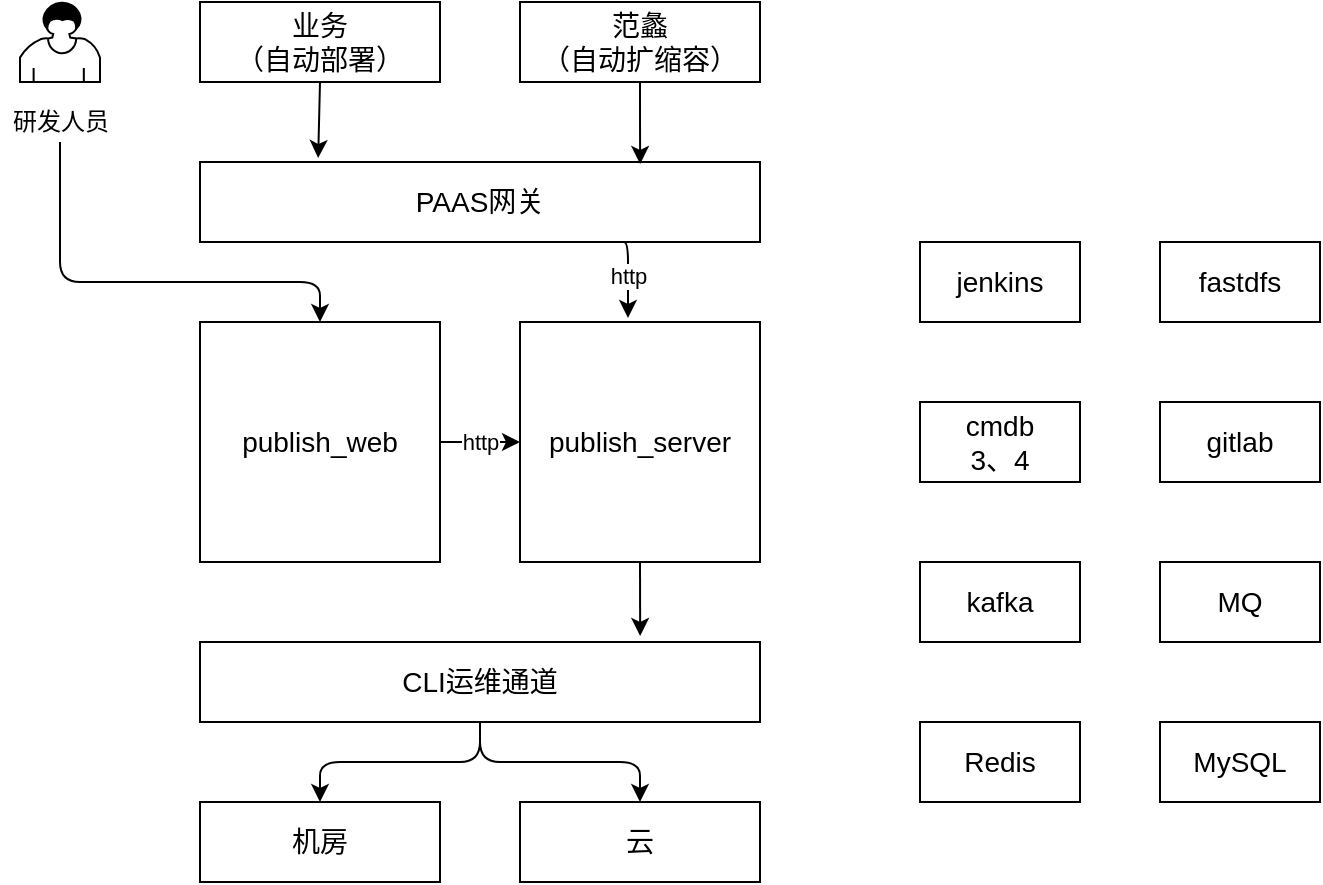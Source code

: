 <mxfile version="13.10.1" type="github">
  <diagram id="C5RBs43oDa-KdzZeNtuy" name="Page-1">
    <mxGraphModel dx="946" dy="759" grid="1" gridSize="10" guides="1" tooltips="1" connect="1" arrows="1" fold="1" page="1" pageScale="1" pageWidth="827" pageHeight="1169" math="0" shadow="0">
      <root>
        <mxCell id="WIyWlLk6GJQsqaUBKTNV-0" />
        <mxCell id="WIyWlLk6GJQsqaUBKTNV-1" parent="WIyWlLk6GJQsqaUBKTNV-0" />
        <mxCell id="NgFh_XxpmHCgzANnnH8Q-13" value="http" style="edgeStyle=orthogonalEdgeStyle;curved=0;rounded=1;sketch=0;orthogonalLoop=1;jettySize=auto;html=1;exitX=0.75;exitY=1;exitDx=0;exitDy=0;entryX=0.45;entryY=-0.017;entryDx=0;entryDy=0;entryPerimeter=0;" edge="1" parent="WIyWlLk6GJQsqaUBKTNV-1" source="NgFh_XxpmHCgzANnnH8Q-0" target="NgFh_XxpmHCgzANnnH8Q-1">
          <mxGeometry relative="1" as="geometry" />
        </mxCell>
        <mxCell id="NgFh_XxpmHCgzANnnH8Q-0" value="PAAS网关" style="rounded=0;whiteSpace=wrap;html=1;fontSize=14;" vertex="1" parent="WIyWlLk6GJQsqaUBKTNV-1">
          <mxGeometry x="200" y="160" width="280" height="40" as="geometry" />
        </mxCell>
        <mxCell id="NgFh_XxpmHCgzANnnH8Q-16" style="edgeStyle=orthogonalEdgeStyle;curved=0;rounded=1;sketch=0;orthogonalLoop=1;jettySize=auto;html=1;exitX=0.5;exitY=1;exitDx=0;exitDy=0;entryX=0.786;entryY=-0.075;entryDx=0;entryDy=0;entryPerimeter=0;" edge="1" parent="WIyWlLk6GJQsqaUBKTNV-1" source="NgFh_XxpmHCgzANnnH8Q-1" target="NgFh_XxpmHCgzANnnH8Q-4">
          <mxGeometry relative="1" as="geometry" />
        </mxCell>
        <mxCell id="NgFh_XxpmHCgzANnnH8Q-1" value="publish_server" style="rounded=0;whiteSpace=wrap;html=1;sketch=0;fontSize=14;" vertex="1" parent="WIyWlLk6GJQsqaUBKTNV-1">
          <mxGeometry x="360" y="240" width="120" height="120" as="geometry" />
        </mxCell>
        <mxCell id="NgFh_XxpmHCgzANnnH8Q-15" style="edgeStyle=orthogonalEdgeStyle;curved=0;rounded=1;sketch=0;orthogonalLoop=1;jettySize=auto;html=1;exitX=0.5;exitY=1;exitDx=0;exitDy=0;entryX=0.211;entryY=-0.05;entryDx=0;entryDy=0;entryPerimeter=0;" edge="1" parent="WIyWlLk6GJQsqaUBKTNV-1" source="NgFh_XxpmHCgzANnnH8Q-2" target="NgFh_XxpmHCgzANnnH8Q-0">
          <mxGeometry relative="1" as="geometry" />
        </mxCell>
        <mxCell id="NgFh_XxpmHCgzANnnH8Q-2" value="业务&lt;br&gt;（自动部署）" style="rounded=0;whiteSpace=wrap;html=1;sketch=0;fontSize=14;" vertex="1" parent="WIyWlLk6GJQsqaUBKTNV-1">
          <mxGeometry x="200" y="80" width="120" height="40" as="geometry" />
        </mxCell>
        <mxCell id="NgFh_XxpmHCgzANnnH8Q-14" style="edgeStyle=orthogonalEdgeStyle;curved=0;rounded=1;sketch=0;orthogonalLoop=1;jettySize=auto;html=1;exitX=0.5;exitY=1;exitDx=0;exitDy=0;entryX=0.786;entryY=0.025;entryDx=0;entryDy=0;entryPerimeter=0;" edge="1" parent="WIyWlLk6GJQsqaUBKTNV-1" source="NgFh_XxpmHCgzANnnH8Q-3" target="NgFh_XxpmHCgzANnnH8Q-0">
          <mxGeometry relative="1" as="geometry" />
        </mxCell>
        <mxCell id="NgFh_XxpmHCgzANnnH8Q-3" value="范蠡&lt;br&gt;（自动扩缩容）" style="rounded=0;whiteSpace=wrap;html=1;sketch=0;fontSize=14;" vertex="1" parent="WIyWlLk6GJQsqaUBKTNV-1">
          <mxGeometry x="360" y="80" width="120" height="40" as="geometry" />
        </mxCell>
        <mxCell id="NgFh_XxpmHCgzANnnH8Q-19" style="edgeStyle=orthogonalEdgeStyle;curved=0;rounded=1;sketch=0;orthogonalLoop=1;jettySize=auto;html=1;exitX=0.5;exitY=1;exitDx=0;exitDy=0;entryX=0.5;entryY=0;entryDx=0;entryDy=0;" edge="1" parent="WIyWlLk6GJQsqaUBKTNV-1" source="NgFh_XxpmHCgzANnnH8Q-4" target="NgFh_XxpmHCgzANnnH8Q-17">
          <mxGeometry relative="1" as="geometry" />
        </mxCell>
        <mxCell id="NgFh_XxpmHCgzANnnH8Q-20" style="edgeStyle=orthogonalEdgeStyle;curved=0;rounded=1;sketch=0;orthogonalLoop=1;jettySize=auto;html=1;exitX=0.5;exitY=1;exitDx=0;exitDy=0;entryX=0.5;entryY=0;entryDx=0;entryDy=0;" edge="1" parent="WIyWlLk6GJQsqaUBKTNV-1" source="NgFh_XxpmHCgzANnnH8Q-4" target="NgFh_XxpmHCgzANnnH8Q-18">
          <mxGeometry relative="1" as="geometry" />
        </mxCell>
        <mxCell id="NgFh_XxpmHCgzANnnH8Q-4" value="CLI运维通道" style="rounded=0;whiteSpace=wrap;html=1;fontSize=14;" vertex="1" parent="WIyWlLk6GJQsqaUBKTNV-1">
          <mxGeometry x="200" y="400" width="280" height="40" as="geometry" />
        </mxCell>
        <mxCell id="NgFh_XxpmHCgzANnnH8Q-12" value="http" style="edgeStyle=orthogonalEdgeStyle;curved=0;rounded=1;sketch=0;orthogonalLoop=1;jettySize=auto;html=1;exitX=1;exitY=0.5;exitDx=0;exitDy=0;entryX=0;entryY=0.5;entryDx=0;entryDy=0;" edge="1" parent="WIyWlLk6GJQsqaUBKTNV-1" source="NgFh_XxpmHCgzANnnH8Q-6" target="NgFh_XxpmHCgzANnnH8Q-1">
          <mxGeometry relative="1" as="geometry" />
        </mxCell>
        <mxCell id="NgFh_XxpmHCgzANnnH8Q-6" value="publish_web" style="rounded=0;whiteSpace=wrap;html=1;fontSize=14;horizontal=1;" vertex="1" parent="WIyWlLk6GJQsqaUBKTNV-1">
          <mxGeometry x="200" y="240" width="120" height="120" as="geometry" />
        </mxCell>
        <mxCell id="NgFh_XxpmHCgzANnnH8Q-9" value="" style="shape=mxgraph.bpmn.user_task;html=1;outlineConnect=0;rounded=0;sketch=0;" vertex="1" parent="WIyWlLk6GJQsqaUBKTNV-1">
          <mxGeometry x="110" y="80" width="40" height="40" as="geometry" />
        </mxCell>
        <mxCell id="NgFh_XxpmHCgzANnnH8Q-24" style="edgeStyle=orthogonalEdgeStyle;curved=0;rounded=1;sketch=0;orthogonalLoop=1;jettySize=auto;html=1;entryX=0.5;entryY=0;entryDx=0;entryDy=0;" edge="1" parent="WIyWlLk6GJQsqaUBKTNV-1" source="NgFh_XxpmHCgzANnnH8Q-10" target="NgFh_XxpmHCgzANnnH8Q-6">
          <mxGeometry relative="1" as="geometry">
            <Array as="points">
              <mxPoint x="130" y="220" />
              <mxPoint x="260" y="220" />
            </Array>
          </mxGeometry>
        </mxCell>
        <mxCell id="NgFh_XxpmHCgzANnnH8Q-10" value="研发人员" style="text;html=1;align=center;verticalAlign=middle;resizable=0;points=[];autosize=1;" vertex="1" parent="WIyWlLk6GJQsqaUBKTNV-1">
          <mxGeometry x="100" y="130" width="60" height="20" as="geometry" />
        </mxCell>
        <mxCell id="NgFh_XxpmHCgzANnnH8Q-17" value="机房" style="rounded=0;whiteSpace=wrap;html=1;fontSize=14;" vertex="1" parent="WIyWlLk6GJQsqaUBKTNV-1">
          <mxGeometry x="200" y="480" width="120" height="40" as="geometry" />
        </mxCell>
        <mxCell id="NgFh_XxpmHCgzANnnH8Q-18" value="云" style="rounded=0;whiteSpace=wrap;html=1;fontSize=14;" vertex="1" parent="WIyWlLk6GJQsqaUBKTNV-1">
          <mxGeometry x="360" y="480" width="120" height="40" as="geometry" />
        </mxCell>
        <mxCell id="NgFh_XxpmHCgzANnnH8Q-21" value="gitlab" style="rounded=0;whiteSpace=wrap;html=1;sketch=0;fontSize=14;" vertex="1" parent="WIyWlLk6GJQsqaUBKTNV-1">
          <mxGeometry x="680" y="280" width="80" height="40" as="geometry" />
        </mxCell>
        <mxCell id="NgFh_XxpmHCgzANnnH8Q-22" value="jenkins" style="rounded=0;whiteSpace=wrap;html=1;sketch=0;fontSize=14;" vertex="1" parent="WIyWlLk6GJQsqaUBKTNV-1">
          <mxGeometry x="560" y="200" width="80" height="40" as="geometry" />
        </mxCell>
        <mxCell id="NgFh_XxpmHCgzANnnH8Q-23" value="fastdfs" style="rounded=0;whiteSpace=wrap;html=1;sketch=0;fontSize=14;" vertex="1" parent="WIyWlLk6GJQsqaUBKTNV-1">
          <mxGeometry x="680" y="200" width="80" height="40" as="geometry" />
        </mxCell>
        <mxCell id="NgFh_XxpmHCgzANnnH8Q-25" value="cmdb&lt;br&gt;3、4" style="rounded=0;whiteSpace=wrap;html=1;sketch=0;fontSize=14;" vertex="1" parent="WIyWlLk6GJQsqaUBKTNV-1">
          <mxGeometry x="560" y="280" width="80" height="40" as="geometry" />
        </mxCell>
        <mxCell id="NgFh_XxpmHCgzANnnH8Q-26" value="MQ" style="rounded=0;whiteSpace=wrap;html=1;sketch=0;fontSize=14;" vertex="1" parent="WIyWlLk6GJQsqaUBKTNV-1">
          <mxGeometry x="680" y="360" width="80" height="40" as="geometry" />
        </mxCell>
        <mxCell id="NgFh_XxpmHCgzANnnH8Q-27" value="Redis" style="rounded=0;whiteSpace=wrap;html=1;sketch=0;fontSize=14;" vertex="1" parent="WIyWlLk6GJQsqaUBKTNV-1">
          <mxGeometry x="560" y="440" width="80" height="40" as="geometry" />
        </mxCell>
        <mxCell id="NgFh_XxpmHCgzANnnH8Q-28" value="MySQL" style="rounded=0;whiteSpace=wrap;html=1;sketch=0;fontSize=14;" vertex="1" parent="WIyWlLk6GJQsqaUBKTNV-1">
          <mxGeometry x="680" y="440" width="80" height="40" as="geometry" />
        </mxCell>
        <mxCell id="NgFh_XxpmHCgzANnnH8Q-29" value="kafka" style="rounded=0;whiteSpace=wrap;html=1;sketch=0;fontSize=14;" vertex="1" parent="WIyWlLk6GJQsqaUBKTNV-1">
          <mxGeometry x="560" y="360" width="80" height="40" as="geometry" />
        </mxCell>
      </root>
    </mxGraphModel>
  </diagram>
</mxfile>
